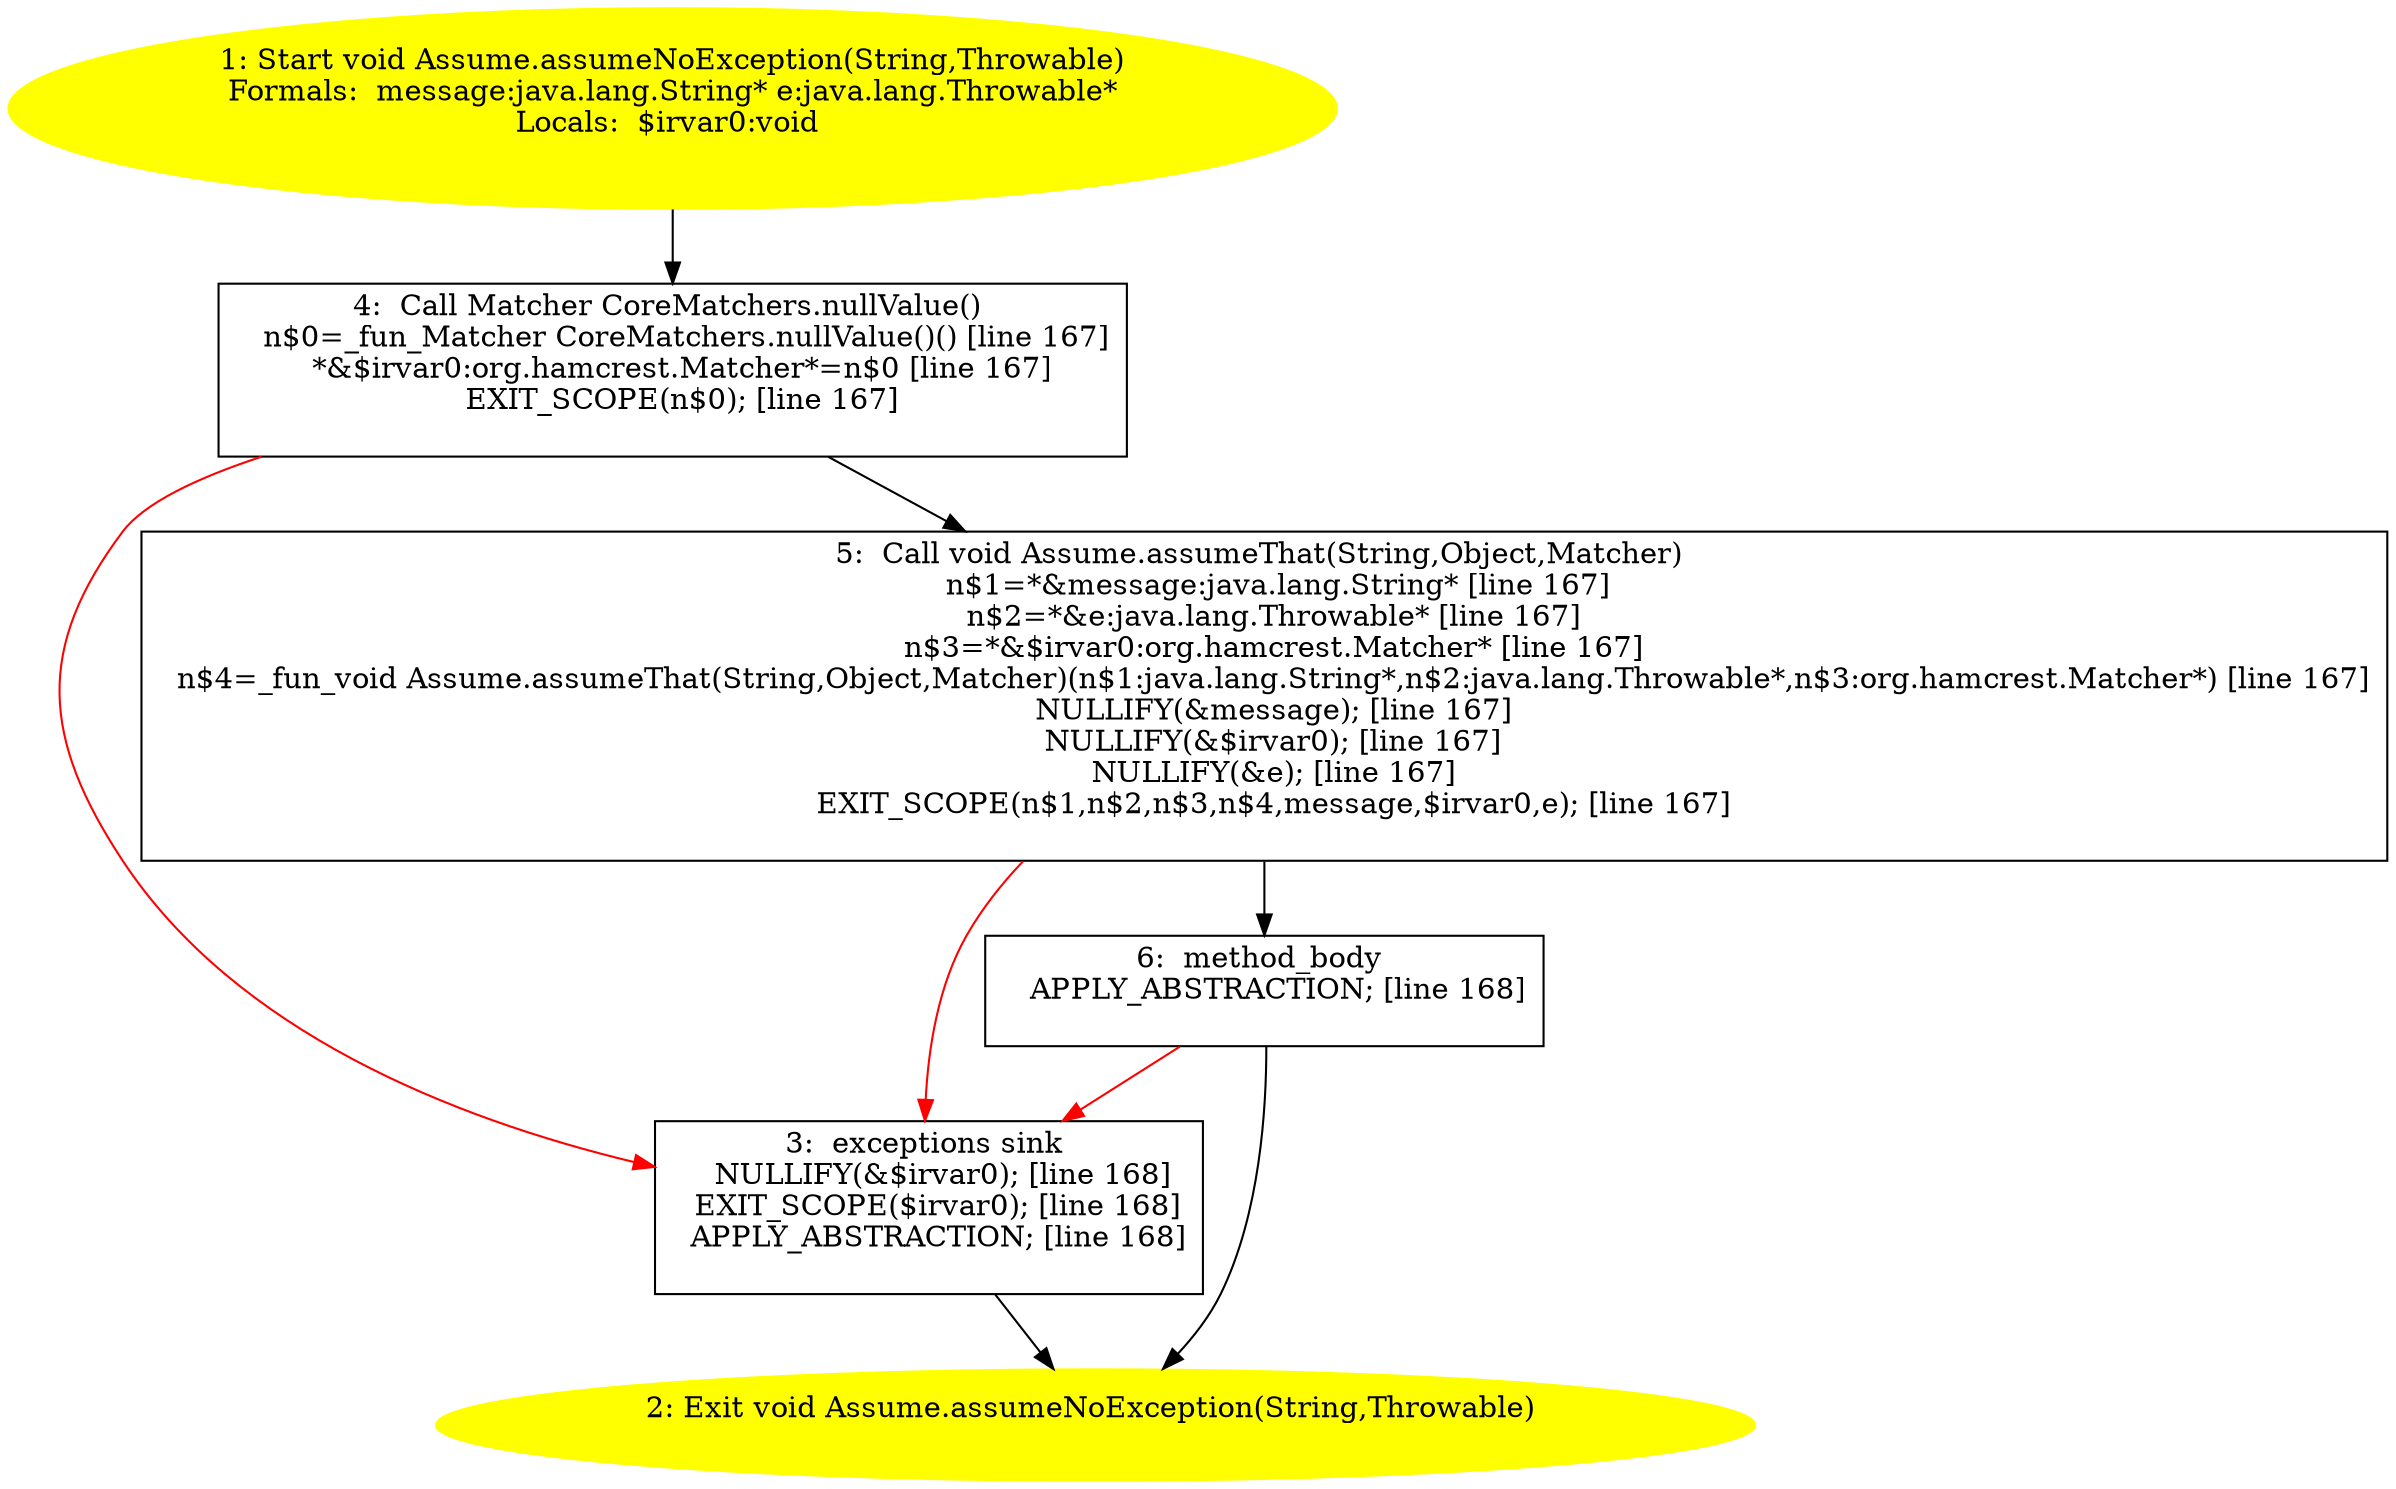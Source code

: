 /* @generated */
digraph cfg {
"org.junit.Assume.assumeNoException(java.lang.String,java.lang.Throwable):void.3eca61b3b9c14c9b69ed0377275834fb_1" [label="1: Start void Assume.assumeNoException(String,Throwable)\nFormals:  message:java.lang.String* e:java.lang.Throwable*\nLocals:  $irvar0:void \n  " color=yellow style=filled]
	

	 "org.junit.Assume.assumeNoException(java.lang.String,java.lang.Throwable):void.3eca61b3b9c14c9b69ed0377275834fb_1" -> "org.junit.Assume.assumeNoException(java.lang.String,java.lang.Throwable):void.3eca61b3b9c14c9b69ed0377275834fb_4" ;
"org.junit.Assume.assumeNoException(java.lang.String,java.lang.Throwable):void.3eca61b3b9c14c9b69ed0377275834fb_2" [label="2: Exit void Assume.assumeNoException(String,Throwable) \n  " color=yellow style=filled]
	

"org.junit.Assume.assumeNoException(java.lang.String,java.lang.Throwable):void.3eca61b3b9c14c9b69ed0377275834fb_3" [label="3:  exceptions sink \n   NULLIFY(&$irvar0); [line 168]\n  EXIT_SCOPE($irvar0); [line 168]\n  APPLY_ABSTRACTION; [line 168]\n " shape="box"]
	

	 "org.junit.Assume.assumeNoException(java.lang.String,java.lang.Throwable):void.3eca61b3b9c14c9b69ed0377275834fb_3" -> "org.junit.Assume.assumeNoException(java.lang.String,java.lang.Throwable):void.3eca61b3b9c14c9b69ed0377275834fb_2" ;
"org.junit.Assume.assumeNoException(java.lang.String,java.lang.Throwable):void.3eca61b3b9c14c9b69ed0377275834fb_4" [label="4:  Call Matcher CoreMatchers.nullValue() \n   n$0=_fun_Matcher CoreMatchers.nullValue()() [line 167]\n  *&$irvar0:org.hamcrest.Matcher*=n$0 [line 167]\n  EXIT_SCOPE(n$0); [line 167]\n " shape="box"]
	

	 "org.junit.Assume.assumeNoException(java.lang.String,java.lang.Throwable):void.3eca61b3b9c14c9b69ed0377275834fb_4" -> "org.junit.Assume.assumeNoException(java.lang.String,java.lang.Throwable):void.3eca61b3b9c14c9b69ed0377275834fb_5" ;
	 "org.junit.Assume.assumeNoException(java.lang.String,java.lang.Throwable):void.3eca61b3b9c14c9b69ed0377275834fb_4" -> "org.junit.Assume.assumeNoException(java.lang.String,java.lang.Throwable):void.3eca61b3b9c14c9b69ed0377275834fb_3" [color="red" ];
"org.junit.Assume.assumeNoException(java.lang.String,java.lang.Throwable):void.3eca61b3b9c14c9b69ed0377275834fb_5" [label="5:  Call void Assume.assumeThat(String,Object,Matcher) \n   n$1=*&message:java.lang.String* [line 167]\n  n$2=*&e:java.lang.Throwable* [line 167]\n  n$3=*&$irvar0:org.hamcrest.Matcher* [line 167]\n  n$4=_fun_void Assume.assumeThat(String,Object,Matcher)(n$1:java.lang.String*,n$2:java.lang.Throwable*,n$3:org.hamcrest.Matcher*) [line 167]\n  NULLIFY(&message); [line 167]\n  NULLIFY(&$irvar0); [line 167]\n  NULLIFY(&e); [line 167]\n  EXIT_SCOPE(n$1,n$2,n$3,n$4,message,$irvar0,e); [line 167]\n " shape="box"]
	

	 "org.junit.Assume.assumeNoException(java.lang.String,java.lang.Throwable):void.3eca61b3b9c14c9b69ed0377275834fb_5" -> "org.junit.Assume.assumeNoException(java.lang.String,java.lang.Throwable):void.3eca61b3b9c14c9b69ed0377275834fb_6" ;
	 "org.junit.Assume.assumeNoException(java.lang.String,java.lang.Throwable):void.3eca61b3b9c14c9b69ed0377275834fb_5" -> "org.junit.Assume.assumeNoException(java.lang.String,java.lang.Throwable):void.3eca61b3b9c14c9b69ed0377275834fb_3" [color="red" ];
"org.junit.Assume.assumeNoException(java.lang.String,java.lang.Throwable):void.3eca61b3b9c14c9b69ed0377275834fb_6" [label="6:  method_body \n   APPLY_ABSTRACTION; [line 168]\n " shape="box"]
	

	 "org.junit.Assume.assumeNoException(java.lang.String,java.lang.Throwable):void.3eca61b3b9c14c9b69ed0377275834fb_6" -> "org.junit.Assume.assumeNoException(java.lang.String,java.lang.Throwable):void.3eca61b3b9c14c9b69ed0377275834fb_2" ;
	 "org.junit.Assume.assumeNoException(java.lang.String,java.lang.Throwable):void.3eca61b3b9c14c9b69ed0377275834fb_6" -> "org.junit.Assume.assumeNoException(java.lang.String,java.lang.Throwable):void.3eca61b3b9c14c9b69ed0377275834fb_3" [color="red" ];
}

